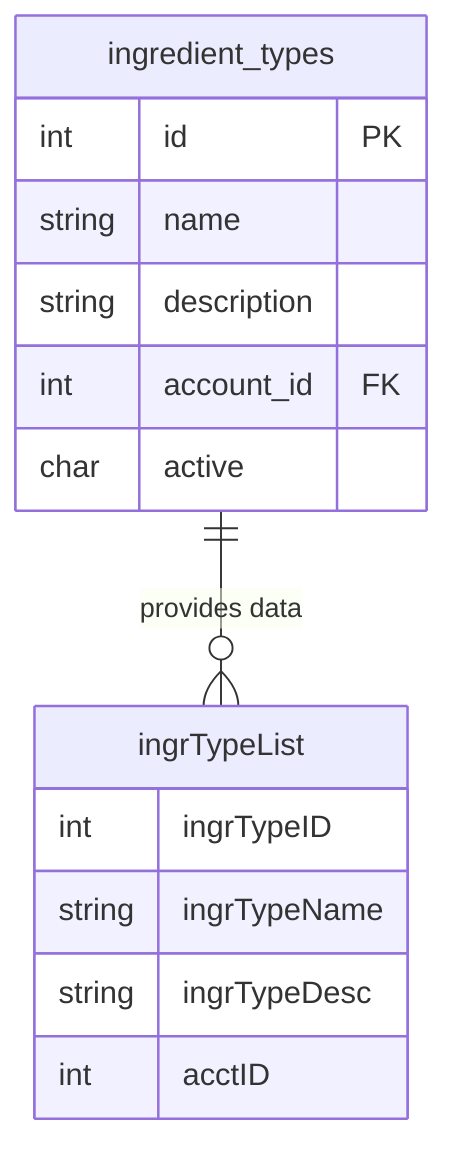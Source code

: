 erDiagram
    ingredient_types ||--o{ ingrTypeList : "provides data"
    ingredient_types {
        int id PK
        string name
        string description
        int account_id FK
        char active
    }

    ingrTypeList {
        int ingrTypeID
        string ingrTypeName
        string ingrTypeDesc
        int acctID
    }